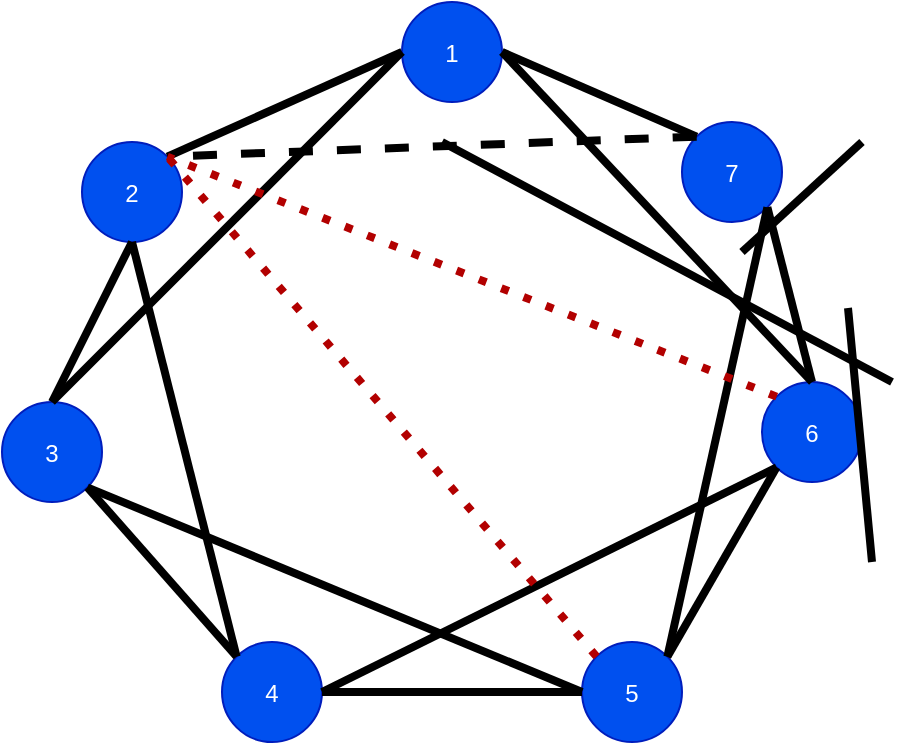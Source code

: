 <mxfile version="26.0.14">
  <diagram name="Page-1" id="e1TiszcAQvgpfgPblTH6">
    <mxGraphModel dx="1194" dy="716" grid="1" gridSize="10" guides="1" tooltips="1" connect="1" arrows="1" fold="1" page="1" pageScale="1" pageWidth="850" pageHeight="1100" math="0" shadow="0">
      <root>
        <mxCell id="0" />
        <mxCell id="1" parent="0" />
        <mxCell id="WgxtZ3xMRt9cT9mJnqBo-4" value="4" style="ellipse;aspect=fixed;fillColor=#0050ef;fontColor=#ffffff;strokeColor=#001DBC;" parent="1" vertex="1">
          <mxGeometry x="340" y="380" width="50" height="50" as="geometry" />
        </mxCell>
        <mxCell id="WgxtZ3xMRt9cT9mJnqBo-5" value="5" style="ellipse;aspect=fixed;fillColor=#0050ef;fontColor=#ffffff;strokeColor=#001DBC;" parent="1" vertex="1">
          <mxGeometry x="520" y="380" width="50" height="50" as="geometry" />
        </mxCell>
        <mxCell id="WgxtZ3xMRt9cT9mJnqBo-7" value="6" style="ellipse;aspect=fixed;fillColor=#0050ef;fontColor=#ffffff;strokeColor=#001DBC;" parent="1" vertex="1">
          <mxGeometry x="610" y="250" width="50" height="50" as="geometry" />
        </mxCell>
        <mxCell id="WgxtZ3xMRt9cT9mJnqBo-8" value="7" style="ellipse;aspect=fixed;fillColor=#0050ef;fontColor=#ffffff;strokeColor=#001DBC;" parent="1" vertex="1">
          <mxGeometry x="570" y="120" width="50" height="50" as="geometry" />
        </mxCell>
        <mxCell id="QiN_mr4yA5usqslSAaUG-3" value="1" style="ellipse;aspect=fixed;fillColor=#0050ef;fontColor=#ffffff;strokeColor=#001DBC;" parent="1" vertex="1">
          <mxGeometry x="430" y="60" width="50" height="50" as="geometry" />
        </mxCell>
        <mxCell id="QiN_mr4yA5usqslSAaUG-4" value="2" style="ellipse;aspect=fixed;fillColor=#0050ef;fontColor=#ffffff;strokeColor=#001DBC;" parent="1" vertex="1">
          <mxGeometry x="270" y="130" width="50" height="50" as="geometry" />
        </mxCell>
        <mxCell id="QiN_mr4yA5usqslSAaUG-13" value="3" style="ellipse;aspect=fixed;fillColor=#0050ef;fontColor=#ffffff;strokeColor=#001DBC;" parent="1" vertex="1">
          <mxGeometry x="230" y="260" width="50" height="50" as="geometry" />
        </mxCell>
        <mxCell id="QiN_mr4yA5usqslSAaUG-18" value="" style="endArrow=none;rounded=0;strokeWidth=4;entryX=0.94;entryY=0.68;entryDx=0;entryDy=0;entryPerimeter=0;exitX=0;exitY=0.5;exitDx=0;exitDy=0;" parent="1" target="QiN_mr4yA5usqslSAaUG-5" edge="1">
          <mxGeometry width="50" height="50" relative="1" as="geometry">
            <mxPoint x="600" y="185" as="sourcePoint" />
            <mxPoint x="660" y="130" as="targetPoint" />
          </mxGeometry>
        </mxCell>
        <mxCell id="1RYsxwtu4yks75y-5LN4-1" value="" style="endArrow=none;rounded=0;strokeWidth=4;entryX=1;entryY=0.5;entryDx=0;entryDy=0;exitX=0;exitY=0;exitDx=0;exitDy=0;" parent="1" source="WgxtZ3xMRt9cT9mJnqBo-8" target="QiN_mr4yA5usqslSAaUG-3" edge="1">
          <mxGeometry width="50" height="50" relative="1" as="geometry">
            <mxPoint x="500" y="145" as="sourcePoint" />
            <mxPoint x="440" y="120" as="targetPoint" />
          </mxGeometry>
        </mxCell>
        <mxCell id="1RYsxwtu4yks75y-5LN4-2" value="" style="endArrow=none;rounded=0;strokeWidth=4;exitX=0.5;exitY=0;exitDx=0;exitDy=0;entryX=1;entryY=1;entryDx=0;entryDy=0;" parent="1" target="QiN_mr4yA5usqslSAaUG-11" edge="1">
          <mxGeometry width="50" height="50" relative="1" as="geometry">
            <mxPoint x="675" y="250" as="sourcePoint" />
            <mxPoint x="450" y="130" as="targetPoint" />
          </mxGeometry>
        </mxCell>
        <mxCell id="1RYsxwtu4yks75y-5LN4-3" value="" style="endArrow=none;rounded=0;strokeWidth=4;exitX=0.5;exitY=0;exitDx=0;exitDy=0;entryX=0.5;entryY=1;entryDx=0;entryDy=0;" parent="1" target="QiN_mr4yA5usqslSAaUG-12" edge="1">
          <mxGeometry width="50" height="50" relative="1" as="geometry">
            <mxPoint x="665" y="340" as="sourcePoint" />
            <mxPoint x="653" y="213" as="targetPoint" />
          </mxGeometry>
        </mxCell>
        <mxCell id="1RYsxwtu4yks75y-5LN4-5" value="" style="endArrow=none;rounded=0;strokeWidth=4;exitX=1;exitY=1;exitDx=0;exitDy=0;entryX=0.5;entryY=0;entryDx=0;entryDy=0;" parent="1" source="WgxtZ3xMRt9cT9mJnqBo-8" target="WgxtZ3xMRt9cT9mJnqBo-7" edge="1">
          <mxGeometry width="50" height="50" relative="1" as="geometry">
            <mxPoint x="705" y="280" as="sourcePoint" />
            <mxPoint x="673" y="233" as="targetPoint" />
          </mxGeometry>
        </mxCell>
        <mxCell id="1RYsxwtu4yks75y-5LN4-6" value="" style="endArrow=none;rounded=0;strokeWidth=4;entryX=1;entryY=0;entryDx=0;entryDy=0;exitX=0;exitY=1;exitDx=0;exitDy=0;" parent="1" source="WgxtZ3xMRt9cT9mJnqBo-7" target="WgxtZ3xMRt9cT9mJnqBo-5" edge="1">
          <mxGeometry width="50" height="50" relative="1" as="geometry">
            <mxPoint x="620" y="300" as="sourcePoint" />
            <mxPoint x="683" y="243" as="targetPoint" />
          </mxGeometry>
        </mxCell>
        <mxCell id="1RYsxwtu4yks75y-5LN4-7" value="" style="endArrow=none;rounded=0;strokeWidth=4;exitX=0;exitY=0.5;exitDx=0;exitDy=0;entryX=1;entryY=0.5;entryDx=0;entryDy=0;" parent="1" source="WgxtZ3xMRt9cT9mJnqBo-5" target="WgxtZ3xMRt9cT9mJnqBo-4" edge="1">
          <mxGeometry width="50" height="50" relative="1" as="geometry">
            <mxPoint x="725" y="300" as="sourcePoint" />
            <mxPoint x="693" y="253" as="targetPoint" />
          </mxGeometry>
        </mxCell>
        <mxCell id="1RYsxwtu4yks75y-5LN4-8" value="" style="endArrow=none;rounded=0;strokeWidth=4;exitX=0;exitY=0;exitDx=0;exitDy=0;entryX=1;entryY=1;entryDx=0;entryDy=0;" parent="1" source="WgxtZ3xMRt9cT9mJnqBo-4" target="QiN_mr4yA5usqslSAaUG-13" edge="1">
          <mxGeometry width="50" height="50" relative="1" as="geometry">
            <mxPoint x="735" y="310" as="sourcePoint" />
            <mxPoint x="703" y="263" as="targetPoint" />
          </mxGeometry>
        </mxCell>
        <mxCell id="1RYsxwtu4yks75y-5LN4-9" value="" style="endArrow=none;rounded=0;strokeWidth=4;exitX=0.5;exitY=1;exitDx=0;exitDy=0;entryX=0.5;entryY=0;entryDx=0;entryDy=0;" parent="1" source="QiN_mr4yA5usqslSAaUG-4" target="QiN_mr4yA5usqslSAaUG-13" edge="1">
          <mxGeometry width="50" height="50" relative="1" as="geometry">
            <mxPoint x="745" y="320" as="sourcePoint" />
            <mxPoint x="713" y="273" as="targetPoint" />
          </mxGeometry>
        </mxCell>
        <mxCell id="1RYsxwtu4yks75y-5LN4-10" value="" style="endArrow=none;rounded=0;strokeWidth=4;exitX=0;exitY=0.5;exitDx=0;exitDy=0;entryX=1;entryY=0;entryDx=0;entryDy=0;" parent="1" source="QiN_mr4yA5usqslSAaUG-3" target="QiN_mr4yA5usqslSAaUG-4" edge="1">
          <mxGeometry width="50" height="50" relative="1" as="geometry">
            <mxPoint x="755" y="330" as="sourcePoint" />
            <mxPoint x="723" y="283" as="targetPoint" />
          </mxGeometry>
        </mxCell>
        <mxCell id="4e32DrV_isJNH7HH6DVw-2" value="" style="endArrow=none;rounded=0;strokeWidth=4;exitX=0;exitY=0;exitDx=0;exitDy=0;entryX=1;entryY=0;entryDx=0;entryDy=0;dashed=1;" edge="1" parent="1" source="WgxtZ3xMRt9cT9mJnqBo-8" target="QiN_mr4yA5usqslSAaUG-4">
          <mxGeometry width="50" height="50" relative="1" as="geometry">
            <mxPoint x="440" y="95" as="sourcePoint" />
            <mxPoint x="323" y="147" as="targetPoint" />
          </mxGeometry>
        </mxCell>
        <mxCell id="4e32DrV_isJNH7HH6DVw-3" value="" style="endArrow=none;rounded=0;strokeWidth=4;exitX=0;exitY=0;exitDx=0;exitDy=0;entryX=0.5;entryY=1;entryDx=0;entryDy=0;" edge="1" parent="1" source="WgxtZ3xMRt9cT9mJnqBo-4" target="QiN_mr4yA5usqslSAaUG-4">
          <mxGeometry width="50" height="50" relative="1" as="geometry">
            <mxPoint x="450" y="105" as="sourcePoint" />
            <mxPoint x="333" y="157" as="targetPoint" />
          </mxGeometry>
        </mxCell>
        <mxCell id="4e32DrV_isJNH7HH6DVw-4" value="" style="endArrow=none;rounded=0;strokeWidth=4;exitX=0;exitY=0.5;exitDx=0;exitDy=0;entryX=0.5;entryY=0;entryDx=0;entryDy=0;" edge="1" parent="1" source="QiN_mr4yA5usqslSAaUG-3" target="QiN_mr4yA5usqslSAaUG-13">
          <mxGeometry width="50" height="50" relative="1" as="geometry">
            <mxPoint x="460" y="115" as="sourcePoint" />
            <mxPoint x="343" y="167" as="targetPoint" />
          </mxGeometry>
        </mxCell>
        <mxCell id="4e32DrV_isJNH7HH6DVw-5" value="" style="endArrow=none;rounded=0;strokeWidth=4;exitX=0;exitY=0.5;exitDx=0;exitDy=0;entryX=1;entryY=1;entryDx=0;entryDy=0;" edge="1" parent="1" source="WgxtZ3xMRt9cT9mJnqBo-5" target="QiN_mr4yA5usqslSAaUG-13">
          <mxGeometry width="50" height="50" relative="1" as="geometry">
            <mxPoint x="470" y="125" as="sourcePoint" />
            <mxPoint x="353" y="177" as="targetPoint" />
          </mxGeometry>
        </mxCell>
        <mxCell id="4e32DrV_isJNH7HH6DVw-6" value="" style="endArrow=none;rounded=0;strokeWidth=4;exitX=0;exitY=1;exitDx=0;exitDy=0;entryX=1;entryY=0.5;entryDx=0;entryDy=0;" edge="1" parent="1" source="WgxtZ3xMRt9cT9mJnqBo-7" target="WgxtZ3xMRt9cT9mJnqBo-4">
          <mxGeometry width="50" height="50" relative="1" as="geometry">
            <mxPoint x="480" y="135" as="sourcePoint" />
            <mxPoint x="363" y="187" as="targetPoint" />
          </mxGeometry>
        </mxCell>
        <mxCell id="4e32DrV_isJNH7HH6DVw-9" value="" style="endArrow=none;rounded=0;strokeWidth=4;entryX=1;entryY=0;entryDx=0;entryDy=0;exitX=1;exitY=1;exitDx=0;exitDy=0;" edge="1" parent="1" source="WgxtZ3xMRt9cT9mJnqBo-8" target="WgxtZ3xMRt9cT9mJnqBo-5">
          <mxGeometry width="50" height="50" relative="1" as="geometry">
            <mxPoint x="627" y="303" as="sourcePoint" />
            <mxPoint x="573" y="397" as="targetPoint" />
          </mxGeometry>
        </mxCell>
        <mxCell id="4e32DrV_isJNH7HH6DVw-10" value="" style="endArrow=none;rounded=0;strokeWidth=4;entryX=0.5;entryY=0;entryDx=0;entryDy=0;exitX=1;exitY=0.5;exitDx=0;exitDy=0;" edge="1" parent="1" source="QiN_mr4yA5usqslSAaUG-3" target="WgxtZ3xMRt9cT9mJnqBo-7">
          <mxGeometry width="50" height="50" relative="1" as="geometry">
            <mxPoint x="637" y="313" as="sourcePoint" />
            <mxPoint x="583" y="407" as="targetPoint" />
          </mxGeometry>
        </mxCell>
        <mxCell id="4e32DrV_isJNH7HH6DVw-13" value="" style="endArrow=none;rounded=0;strokeWidth=4;exitX=0;exitY=0;exitDx=0;exitDy=0;entryX=1;entryY=0;entryDx=0;entryDy=0;dashed=1;dashPattern=1 2;fillColor=#e51400;strokeColor=#B20000;" edge="1" parent="1" source="WgxtZ3xMRt9cT9mJnqBo-7" target="QiN_mr4yA5usqslSAaUG-4">
          <mxGeometry width="50" height="50" relative="1" as="geometry">
            <mxPoint x="627" y="303" as="sourcePoint" />
            <mxPoint x="400" y="415" as="targetPoint" />
          </mxGeometry>
        </mxCell>
        <mxCell id="4e32DrV_isJNH7HH6DVw-14" value="" style="endArrow=none;rounded=0;strokeWidth=4;exitX=0;exitY=0;exitDx=0;exitDy=0;entryX=1;entryY=0;entryDx=0;entryDy=0;dashed=1;dashPattern=1 2;fillColor=#e51400;strokeColor=#B20000;" edge="1" parent="1" source="WgxtZ3xMRt9cT9mJnqBo-5" target="QiN_mr4yA5usqslSAaUG-4">
          <mxGeometry width="50" height="50" relative="1" as="geometry">
            <mxPoint x="627" y="267" as="sourcePoint" />
            <mxPoint x="323" y="147" as="targetPoint" />
          </mxGeometry>
        </mxCell>
      </root>
    </mxGraphModel>
  </diagram>
</mxfile>
